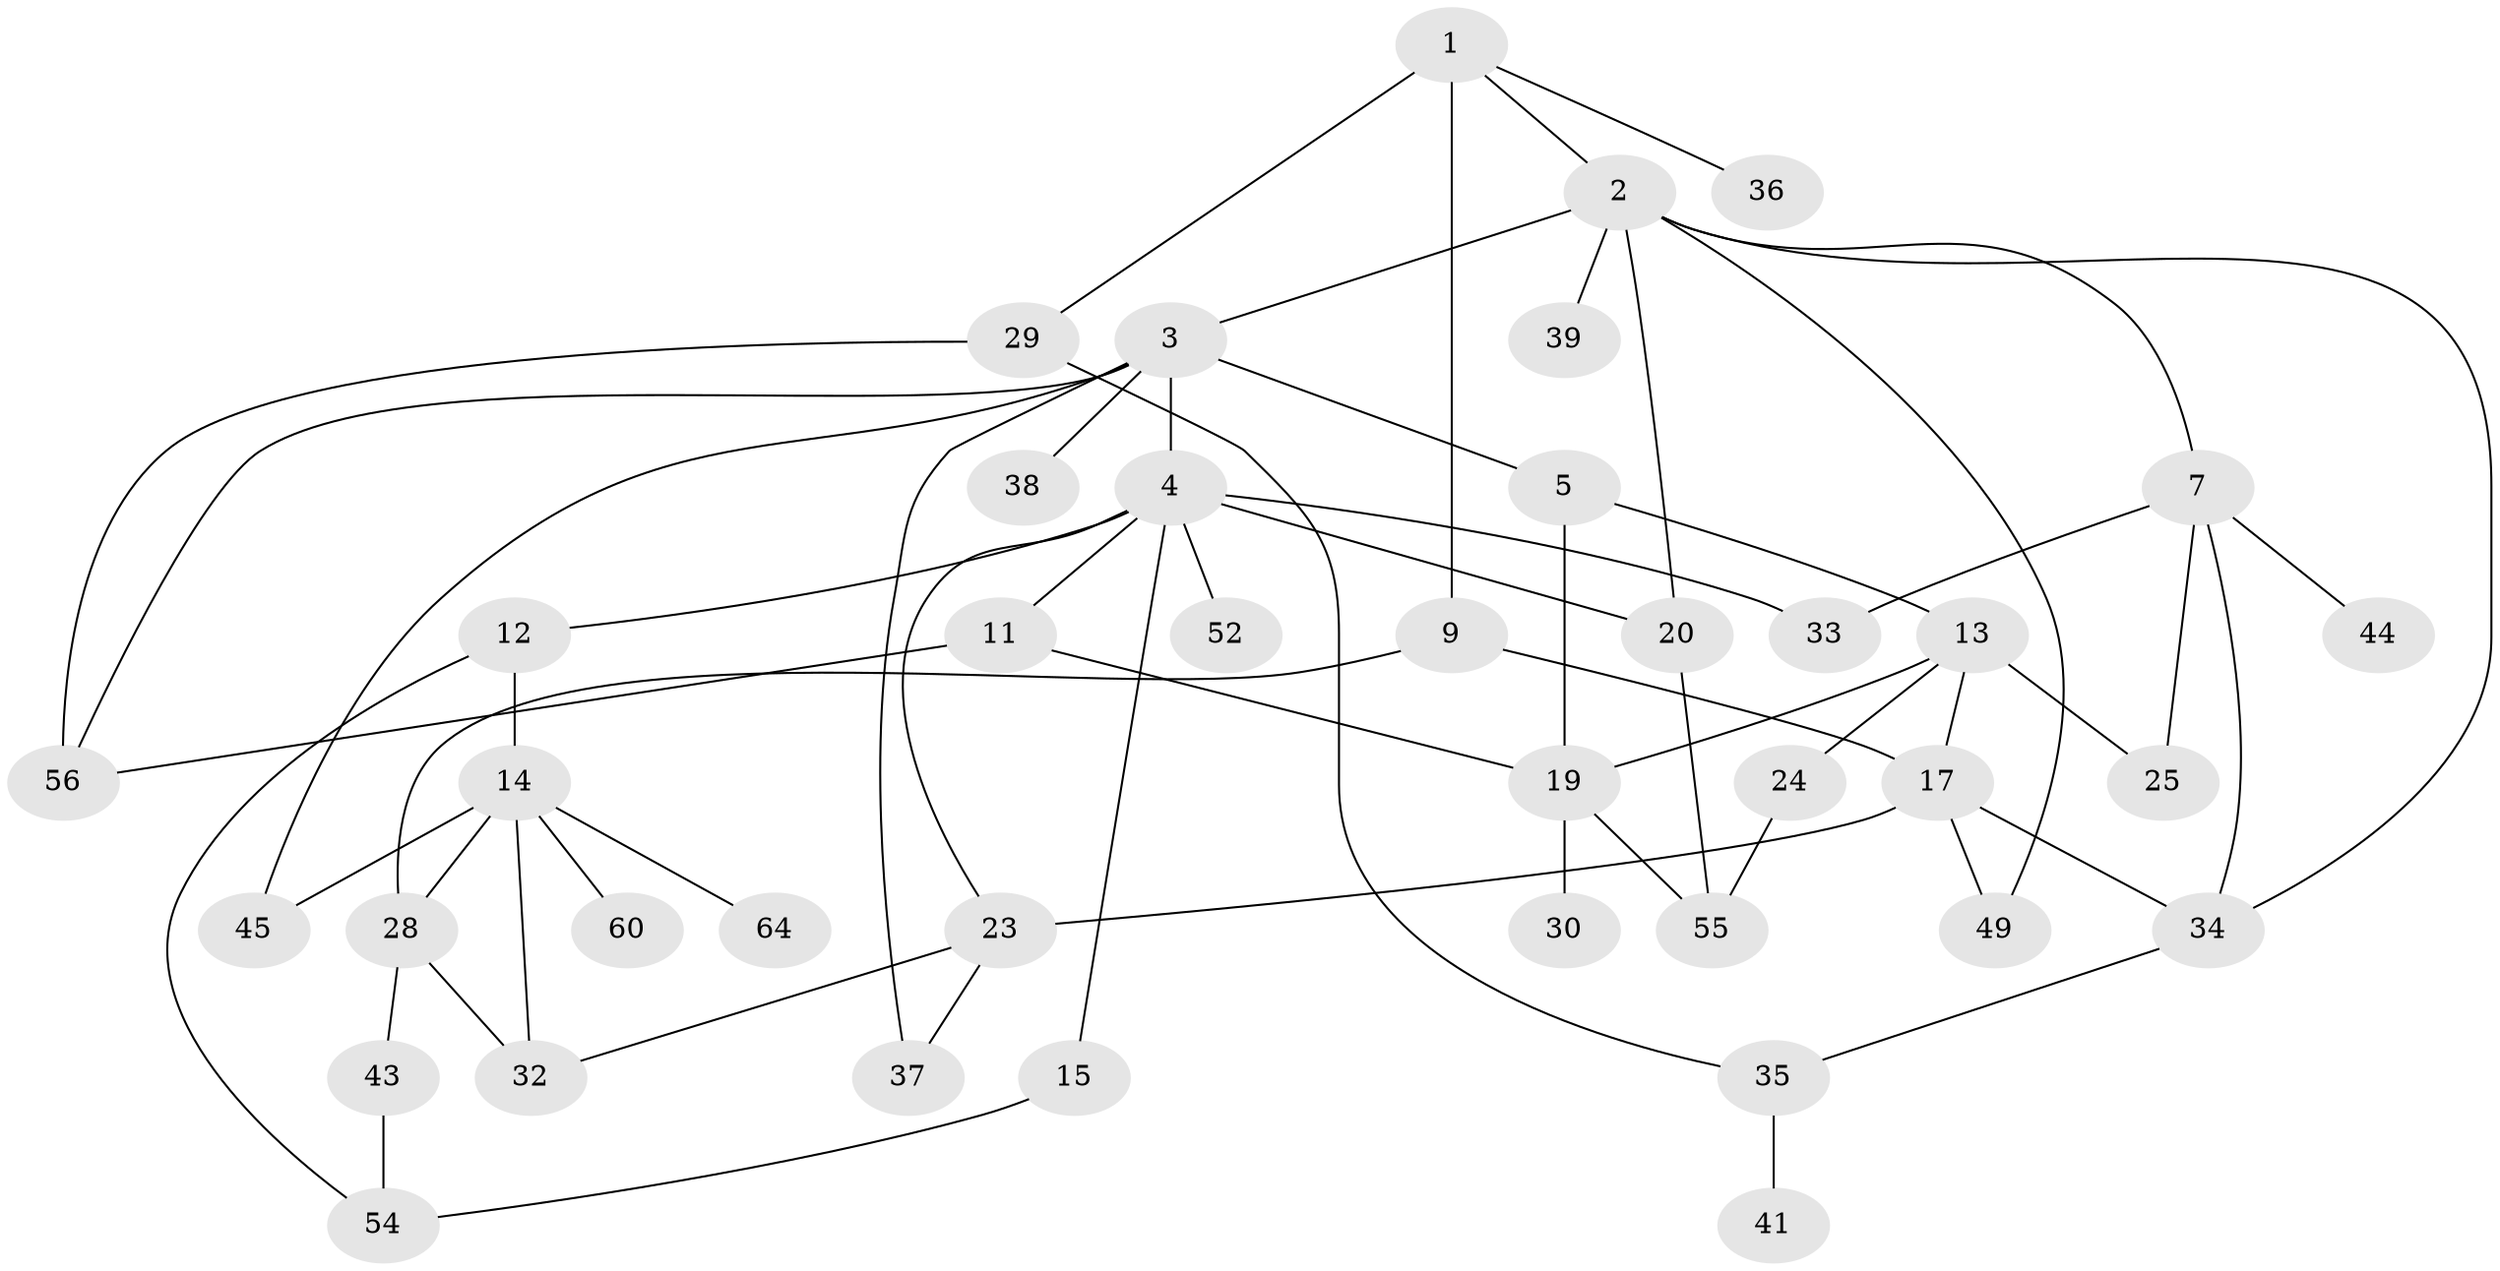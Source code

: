 // original degree distribution, {5: 0.0625, 7: 0.015625, 6: 0.015625, 3: 0.265625, 4: 0.140625, 2: 0.34375, 1: 0.15625}
// Generated by graph-tools (version 1.1) at 2025/41/03/06/25 10:41:27]
// undirected, 40 vertices, 61 edges
graph export_dot {
graph [start="1"]
  node [color=gray90,style=filled];
  1 [super="+18"];
  2 [super="+6"];
  3 [super="+58"];
  4 [super="+8"];
  5;
  7 [super="+21"];
  9 [super="+10"];
  11 [super="+46"];
  12 [super="+26"];
  13 [super="+16"];
  14 [super="+42"];
  15 [super="+27"];
  17 [super="+22"];
  19 [super="+47"];
  20 [super="+59"];
  23 [super="+31"];
  24 [super="+62"];
  25;
  28 [super="+40"];
  29 [super="+57"];
  30;
  32 [super="+53"];
  33 [super="+48"];
  34 [super="+51"];
  35 [super="+61"];
  36;
  37;
  38;
  39 [super="+50"];
  41;
  43;
  44;
  45;
  49;
  52;
  54 [super="+63"];
  55;
  56;
  60;
  64;
  1 -- 2;
  1 -- 9;
  1 -- 36;
  1 -- 29 [weight=2];
  2 -- 3;
  2 -- 7;
  2 -- 49;
  2 -- 34;
  2 -- 39;
  2 -- 20;
  3 -- 4;
  3 -- 5;
  3 -- 37;
  3 -- 38;
  3 -- 56;
  3 -- 45;
  4 -- 15;
  4 -- 23;
  4 -- 52;
  4 -- 33;
  4 -- 20;
  4 -- 11;
  4 -- 12;
  5 -- 13;
  5 -- 19;
  7 -- 25;
  7 -- 33;
  7 -- 34;
  7 -- 44;
  9 -- 17;
  9 -- 28;
  11 -- 56;
  11 -- 19;
  12 -- 14;
  12 -- 54;
  13 -- 24;
  13 -- 25;
  13 -- 19;
  13 -- 17;
  14 -- 28;
  14 -- 32;
  14 -- 64;
  14 -- 60;
  14 -- 45;
  15 -- 54;
  17 -- 49;
  17 -- 23;
  17 -- 34;
  19 -- 30 [weight=2];
  19 -- 55;
  20 -- 55;
  23 -- 32;
  23 -- 37;
  24 -- 55;
  28 -- 32;
  28 -- 43;
  29 -- 56;
  29 -- 35;
  34 -- 35;
  35 -- 41;
  43 -- 54;
}
